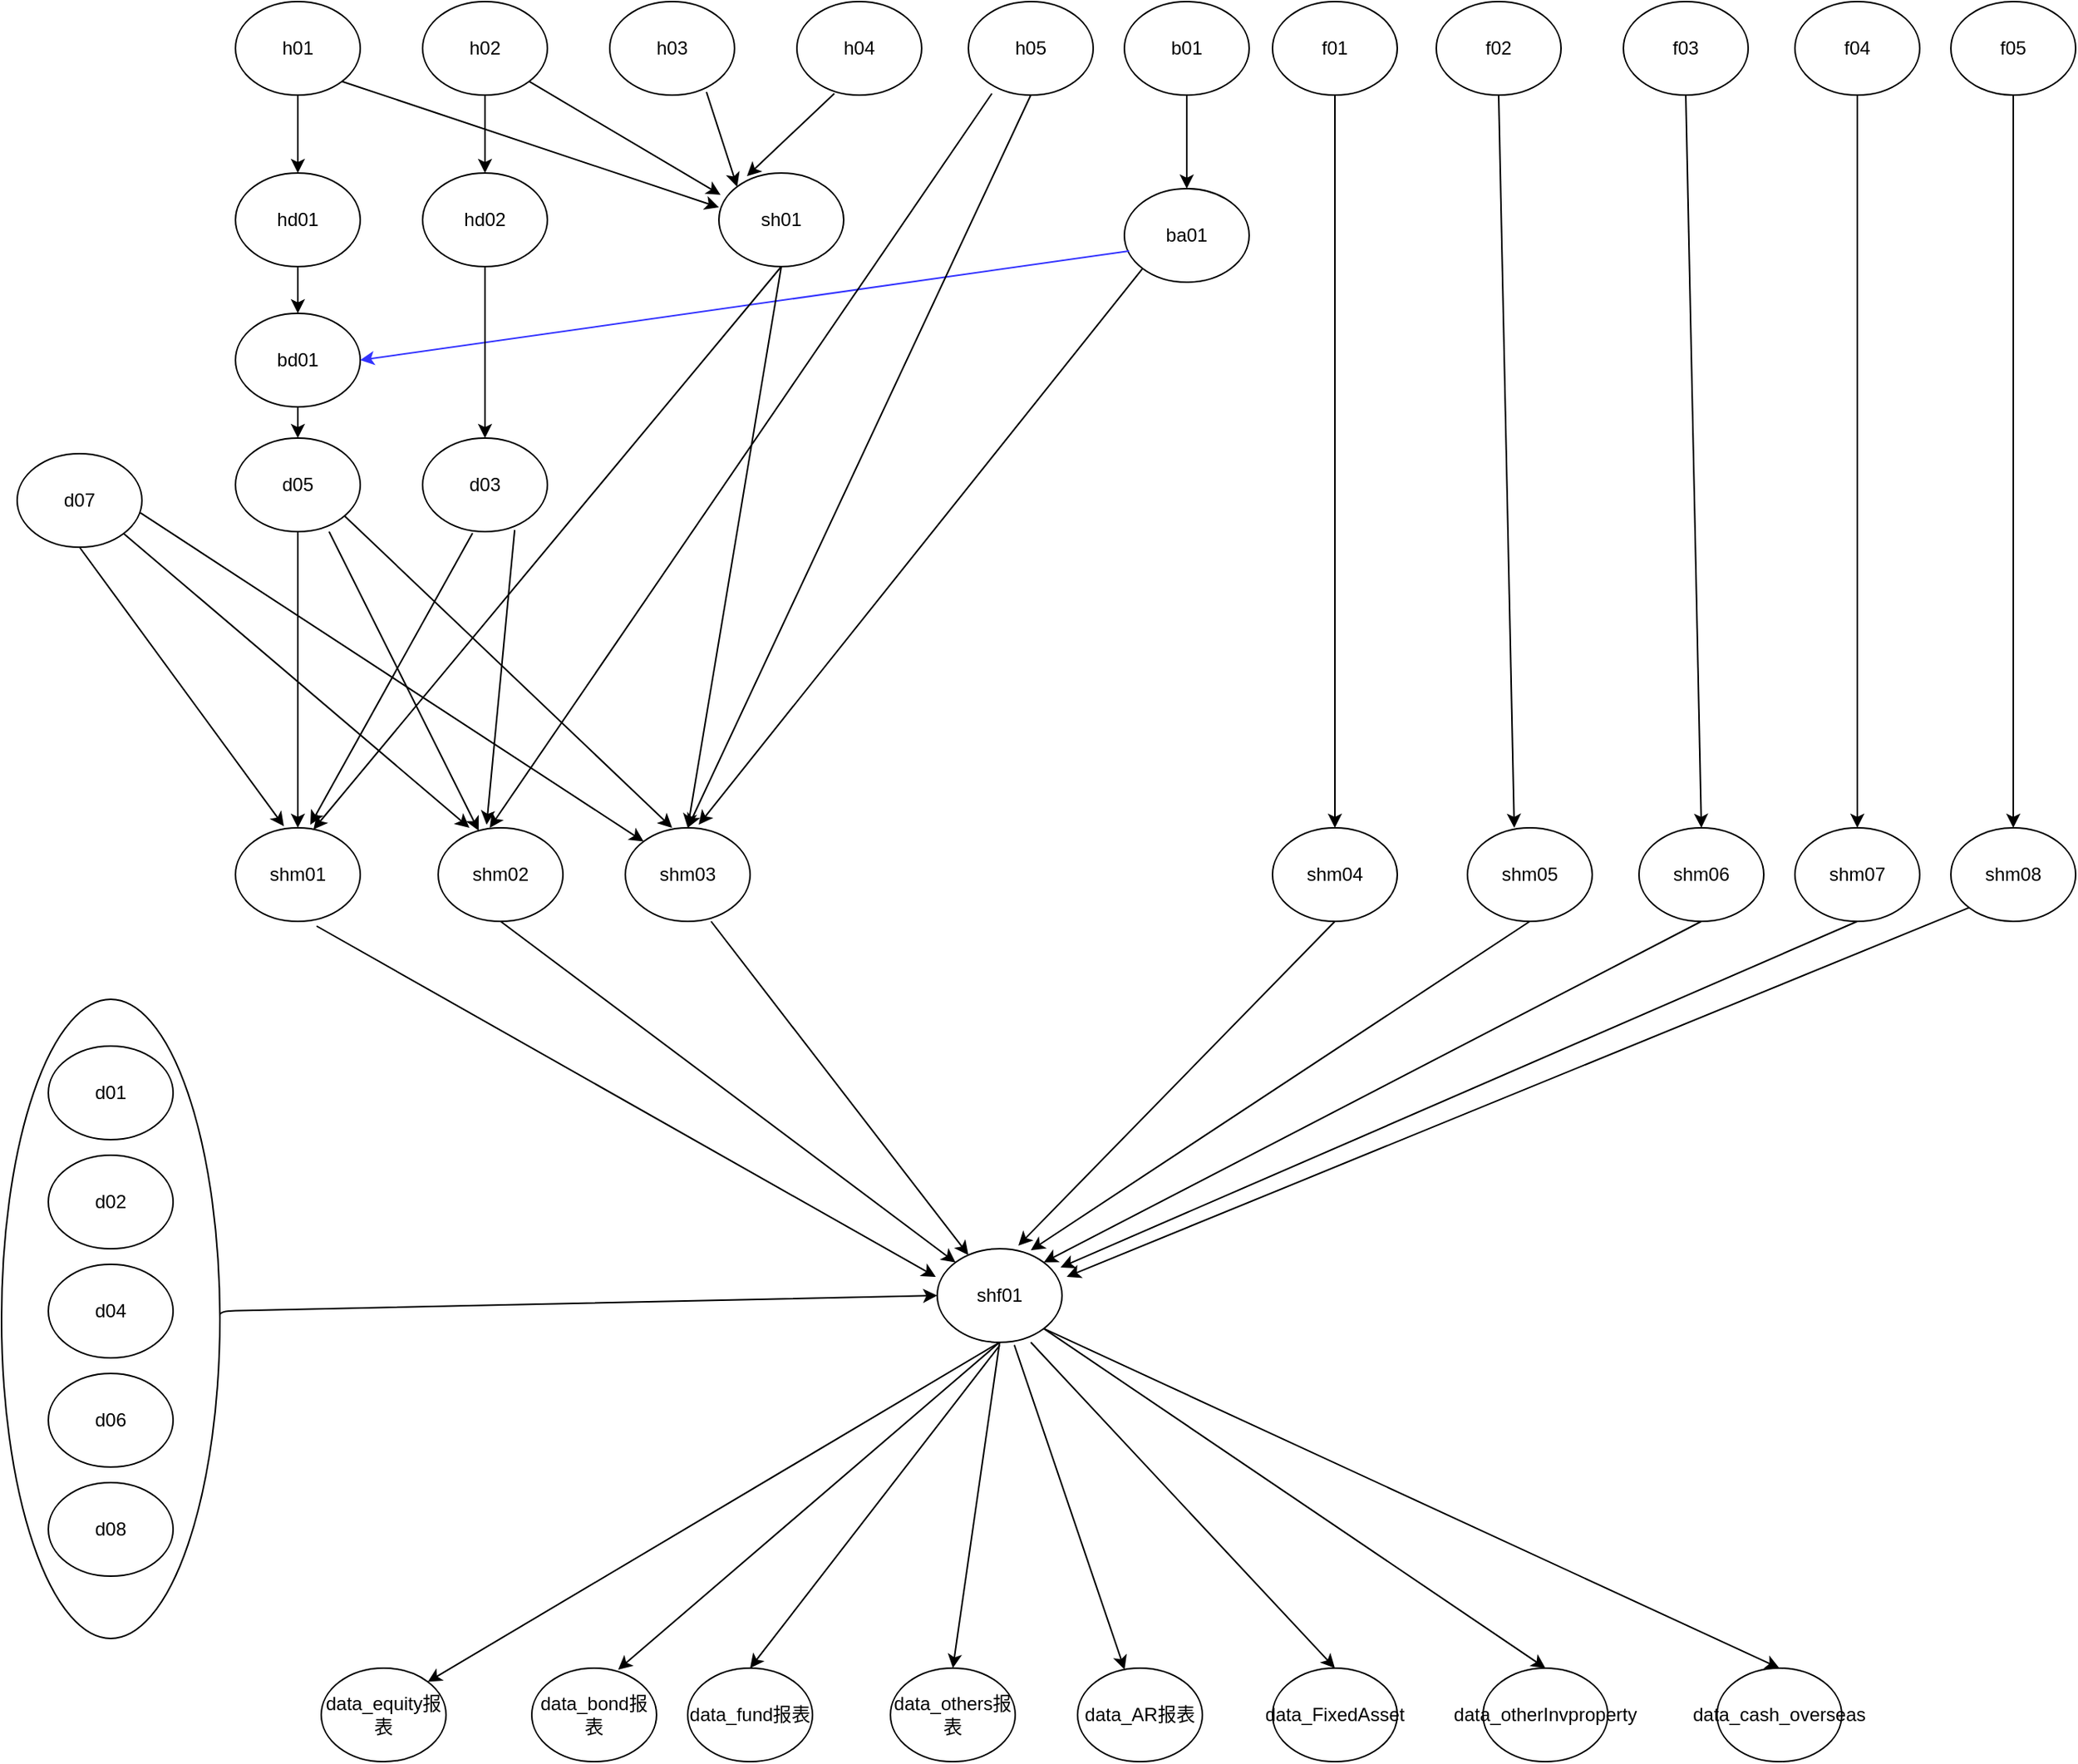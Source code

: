 <mxfile version="10.6.7" type="github"><diagram id="CE-nAmxv7aSpPfwxTt5X" name="Page-1"><mxGraphModel dx="2818" dy="1093" grid="1" gridSize="10" guides="1" tooltips="1" connect="1" arrows="1" fold="1" page="1" pageScale="1" pageWidth="827" pageHeight="1169" math="0" shadow="0"><root><mxCell id="0"/><mxCell id="1" parent="0"/><mxCell id="eKODtF2emk_onOJ8C8fp-1" value="" style="ellipse;whiteSpace=wrap;html=1;" vertex="1" parent="1"><mxGeometry x="-380" y="710" width="140" height="410" as="geometry"/></mxCell><mxCell id="vTBnJOC0n8OZ-84Smmaz-1" value="h04" style="ellipse;whiteSpace=wrap;html=1;" parent="1" vertex="1"><mxGeometry x="130" y="70" width="80" height="60" as="geometry"/></mxCell><mxCell id="vTBnJOC0n8OZ-84Smmaz-2" value="h01" style="ellipse;whiteSpace=wrap;html=1;" parent="1" vertex="1"><mxGeometry x="-230" y="70" width="80" height="60" as="geometry"/></mxCell><mxCell id="vTBnJOC0n8OZ-84Smmaz-3" value="h02" style="ellipse;whiteSpace=wrap;html=1;" parent="1" vertex="1"><mxGeometry x="-110" y="70" width="80" height="60" as="geometry"/></mxCell><mxCell id="vTBnJOC0n8OZ-84Smmaz-4" value="h03" style="ellipse;whiteSpace=wrap;html=1;" parent="1" vertex="1"><mxGeometry x="10" y="70" width="80" height="60" as="geometry"/></mxCell><mxCell id="vTBnJOC0n8OZ-84Smmaz-5" value="f04" style="ellipse;whiteSpace=wrap;html=1;" parent="1" vertex="1"><mxGeometry x="770" y="70" width="80" height="60" as="geometry"/></mxCell><mxCell id="vTBnJOC0n8OZ-84Smmaz-6" value="f03" style="ellipse;whiteSpace=wrap;html=1;" parent="1" vertex="1"><mxGeometry x="660" y="70" width="80" height="60" as="geometry"/></mxCell><mxCell id="vTBnJOC0n8OZ-84Smmaz-7" value="f02" style="ellipse;whiteSpace=wrap;html=1;" parent="1" vertex="1"><mxGeometry x="540" y="70" width="80" height="60" as="geometry"/></mxCell><mxCell id="vTBnJOC0n8OZ-84Smmaz-8" value="f01" style="ellipse;whiteSpace=wrap;html=1;" parent="1" vertex="1"><mxGeometry x="435" y="70" width="80" height="60" as="geometry"/></mxCell><mxCell id="vTBnJOC0n8OZ-84Smmaz-9" value="h05" style="ellipse;whiteSpace=wrap;html=1;" parent="1" vertex="1"><mxGeometry x="240" y="70" width="80" height="60" as="geometry"/></mxCell><mxCell id="--Qk28p9DSzuA7onRjqX-1" value="f05" style="ellipse;whiteSpace=wrap;html=1;" parent="1" vertex="1"><mxGeometry x="870" y="70" width="80" height="60" as="geometry"/></mxCell><mxCell id="--Qk28p9DSzuA7onRjqX-2" value="hd01" style="ellipse;whiteSpace=wrap;html=1;" parent="1" vertex="1"><mxGeometry x="-230" y="180" width="80" height="60" as="geometry"/></mxCell><mxCell id="--Qk28p9DSzuA7onRjqX-3" value="hd02" style="ellipse;whiteSpace=wrap;html=1;" parent="1" vertex="1"><mxGeometry x="-110" y="180" width="80" height="60" as="geometry"/></mxCell><mxCell id="--Qk28p9DSzuA7onRjqX-4" value="b01" style="ellipse;whiteSpace=wrap;html=1;" parent="1" vertex="1"><mxGeometry x="340" y="70" width="80" height="60" as="geometry"/></mxCell><mxCell id="--Qk28p9DSzuA7onRjqX-7" value="ba01" style="ellipse;whiteSpace=wrap;html=1;" parent="1" vertex="1"><mxGeometry x="340" y="190" width="80" height="60" as="geometry"/></mxCell><mxCell id="--Qk28p9DSzuA7onRjqX-8" value="shm05" style="ellipse;whiteSpace=wrap;html=1;" parent="1" vertex="1"><mxGeometry x="560" y="600" width="80" height="60" as="geometry"/></mxCell><mxCell id="--Qk28p9DSzuA7onRjqX-9" value="shm04" style="ellipse;whiteSpace=wrap;html=1;" parent="1" vertex="1"><mxGeometry x="435" y="600" width="80" height="60" as="geometry"/></mxCell><mxCell id="--Qk28p9DSzuA7onRjqX-10" value="shm03" style="ellipse;whiteSpace=wrap;html=1;" parent="1" vertex="1"><mxGeometry x="20" y="600" width="80" height="60" as="geometry"/></mxCell><mxCell id="--Qk28p9DSzuA7onRjqX-11" value="shm02" style="ellipse;whiteSpace=wrap;html=1;" parent="1" vertex="1"><mxGeometry x="-100" y="600" width="80" height="60" as="geometry"/></mxCell><mxCell id="--Qk28p9DSzuA7onRjqX-12" value="shm01" style="ellipse;whiteSpace=wrap;html=1;" parent="1" vertex="1"><mxGeometry x="-230" y="600" width="80" height="60" as="geometry"/></mxCell><mxCell id="--Qk28p9DSzuA7onRjqX-14" value="shm08" style="ellipse;whiteSpace=wrap;html=1;" parent="1" vertex="1"><mxGeometry x="870" y="600" width="80" height="60" as="geometry"/></mxCell><mxCell id="--Qk28p9DSzuA7onRjqX-15" value="shm07" style="ellipse;whiteSpace=wrap;html=1;" parent="1" vertex="1"><mxGeometry x="770" y="600" width="80" height="60" as="geometry"/></mxCell><mxCell id="--Qk28p9DSzuA7onRjqX-16" value="shm06" style="ellipse;whiteSpace=wrap;html=1;" parent="1" vertex="1"><mxGeometry x="670" y="600" width="80" height="60" as="geometry"/></mxCell><mxCell id="--Qk28p9DSzuA7onRjqX-17" value="shf01" style="ellipse;whiteSpace=wrap;html=1;" parent="1" vertex="1"><mxGeometry x="220" y="870" width="80" height="60" as="geometry"/></mxCell><mxCell id="--Qk28p9DSzuA7onRjqX-19" value="" style="endArrow=classic;html=1;exitX=0.5;exitY=1;exitDx=0;exitDy=0;" parent="1" source="vTBnJOC0n8OZ-84Smmaz-2" target="--Qk28p9DSzuA7onRjqX-2" edge="1"><mxGeometry width="50" height="50" relative="1" as="geometry"><mxPoint x="-230" y="740" as="sourcePoint"/><mxPoint x="-180" y="690" as="targetPoint"/></mxGeometry></mxCell><mxCell id="--Qk28p9DSzuA7onRjqX-20" value="" style="endArrow=classic;html=1;exitX=0.5;exitY=1;exitDx=0;exitDy=0;entryX=0.5;entryY=0;entryDx=0;entryDy=0;" parent="1" source="vTBnJOC0n8OZ-84Smmaz-3" target="--Qk28p9DSzuA7onRjqX-3" edge="1"><mxGeometry width="50" height="50" relative="1" as="geometry"><mxPoint x="-20" y="220" as="sourcePoint"/><mxPoint x="30" y="170" as="targetPoint"/></mxGeometry></mxCell><mxCell id="--Qk28p9DSzuA7onRjqX-27" value="" style="endArrow=classic;html=1;exitX=0.65;exitY=1.05;exitDx=0;exitDy=0;exitPerimeter=0;entryX=-0.012;entryY=0.3;entryDx=0;entryDy=0;entryPerimeter=0;" parent="1" source="--Qk28p9DSzuA7onRjqX-12" target="--Qk28p9DSzuA7onRjqX-17" edge="1"><mxGeometry width="50" height="50" relative="1" as="geometry"><mxPoint x="-230" y="740" as="sourcePoint"/><mxPoint x="-180" y="690" as="targetPoint"/></mxGeometry></mxCell><mxCell id="--Qk28p9DSzuA7onRjqX-28" value="" style="endArrow=classic;html=1;exitX=0.5;exitY=1;exitDx=0;exitDy=0;entryX=0;entryY=0;entryDx=0;entryDy=0;" parent="1" source="--Qk28p9DSzuA7onRjqX-11" target="--Qk28p9DSzuA7onRjqX-17" edge="1"><mxGeometry width="50" height="50" relative="1" as="geometry"><mxPoint x="-230" y="740" as="sourcePoint"/><mxPoint x="-180" y="690" as="targetPoint"/></mxGeometry></mxCell><mxCell id="--Qk28p9DSzuA7onRjqX-29" value="" style="endArrow=classic;html=1;" parent="1" target="--Qk28p9DSzuA7onRjqX-17" edge="1"><mxGeometry width="50" height="50" relative="1" as="geometry"><mxPoint x="75" y="660" as="sourcePoint"/><mxPoint x="-180" y="690" as="targetPoint"/></mxGeometry></mxCell><mxCell id="--Qk28p9DSzuA7onRjqX-34" value="d07" style="ellipse;whiteSpace=wrap;html=1;" parent="1" vertex="1"><mxGeometry x="-370" y="360" width="80" height="60" as="geometry"/></mxCell><mxCell id="--Qk28p9DSzuA7onRjqX-6" value="sh01" style="ellipse;whiteSpace=wrap;html=1;" parent="1" vertex="1"><mxGeometry x="80" y="180" width="80" height="60" as="geometry"/></mxCell><mxCell id="--Qk28p9DSzuA7onRjqX-5" value="bd01" style="ellipse;whiteSpace=wrap;html=1;" parent="1" vertex="1"><mxGeometry x="-230" y="270" width="80" height="60" as="geometry"/></mxCell><mxCell id="--Qk28p9DSzuA7onRjqX-55" value="d05" style="ellipse;whiteSpace=wrap;html=1;" parent="1" vertex="1"><mxGeometry x="-230" y="350" width="80" height="60" as="geometry"/></mxCell><mxCell id="--Qk28p9DSzuA7onRjqX-56" value="" style="endArrow=classic;html=1;exitX=0.5;exitY=1;exitDx=0;exitDy=0;" parent="1" source="--Qk28p9DSzuA7onRjqX-5" target="--Qk28p9DSzuA7onRjqX-55" edge="1"><mxGeometry width="50" height="50" relative="1" as="geometry"><mxPoint x="-340" y="740" as="sourcePoint"/><mxPoint x="-290" y="690" as="targetPoint"/></mxGeometry></mxCell><mxCell id="--Qk28p9DSzuA7onRjqX-57" value="d03" style="ellipse;whiteSpace=wrap;html=1;" parent="1" vertex="1"><mxGeometry x="-110" y="350" width="80" height="60" as="geometry"/></mxCell><mxCell id="--Qk28p9DSzuA7onRjqX-104" value="" style="endArrow=classic;html=1;exitX=0.5;exitY=1;exitDx=0;exitDy=0;entryX=0.388;entryY=-0.017;entryDx=0;entryDy=0;entryPerimeter=0;" parent="1" source="--Qk28p9DSzuA7onRjqX-34" target="--Qk28p9DSzuA7onRjqX-12" edge="1"><mxGeometry width="50" height="50" relative="1" as="geometry"><mxPoint x="-370" y="540" as="sourcePoint"/><mxPoint x="-200" y="590" as="targetPoint"/></mxGeometry></mxCell><mxCell id="--Qk28p9DSzuA7onRjqX-105" value="" style="endArrow=classic;html=1;exitX=1;exitY=1;exitDx=0;exitDy=0;entryX=0.25;entryY=0;entryDx=0;entryDy=0;entryPerimeter=0;" parent="1" source="--Qk28p9DSzuA7onRjqX-34" target="--Qk28p9DSzuA7onRjqX-11" edge="1"><mxGeometry width="50" height="50" relative="1" as="geometry"><mxPoint x="-240" y="490" as="sourcePoint"/><mxPoint x="-320" y="950" as="targetPoint"/></mxGeometry></mxCell><mxCell id="--Qk28p9DSzuA7onRjqX-106" value="" style="endArrow=classic;html=1;exitX=0.988;exitY=0.633;exitDx=0;exitDy=0;exitPerimeter=0;entryX=0;entryY=0;entryDx=0;entryDy=0;" parent="1" source="--Qk28p9DSzuA7onRjqX-34" target="--Qk28p9DSzuA7onRjqX-10" edge="1"><mxGeometry width="50" height="50" relative="1" as="geometry"><mxPoint x="-130" y="470" as="sourcePoint"/><mxPoint x="-320" y="950" as="targetPoint"/></mxGeometry></mxCell><mxCell id="--Qk28p9DSzuA7onRjqX-110" value="" style="endArrow=classic;html=1;exitX=0.5;exitY=1;exitDx=0;exitDy=0;entryX=0.5;entryY=0;entryDx=0;entryDy=0;" parent="1" source="--Qk28p9DSzuA7onRjqX-55" target="--Qk28p9DSzuA7onRjqX-12" edge="1"><mxGeometry width="50" height="50" relative="1" as="geometry"><mxPoint x="-230" y="550" as="sourcePoint"/><mxPoint x="-320" y="950" as="targetPoint"/></mxGeometry></mxCell><mxCell id="--Qk28p9DSzuA7onRjqX-111" value="" style="endArrow=classic;html=1;" parent="1" target="--Qk28p9DSzuA7onRjqX-11" edge="1"><mxGeometry width="50" height="50" relative="1" as="geometry"><mxPoint x="-170" y="410" as="sourcePoint"/><mxPoint x="-320" y="950" as="targetPoint"/></mxGeometry></mxCell><mxCell id="--Qk28p9DSzuA7onRjqX-112" value="" style="endArrow=classic;html=1;entryX=0.375;entryY=0;entryDx=0;entryDy=0;entryPerimeter=0;exitX=0.875;exitY=0.833;exitDx=0;exitDy=0;exitPerimeter=0;" parent="1" target="--Qk28p9DSzuA7onRjqX-10" edge="1" source="--Qk28p9DSzuA7onRjqX-55"><mxGeometry width="50" height="50" relative="1" as="geometry"><mxPoint x="-150" y="390" as="sourcePoint"/><mxPoint x="-320" y="950" as="targetPoint"/></mxGeometry></mxCell><mxCell id="--Qk28p9DSzuA7onRjqX-113" value="" style="endArrow=classic;html=1;exitX=0.4;exitY=1.017;exitDx=0;exitDy=0;exitPerimeter=0;entryX=0.6;entryY=-0.033;entryDx=0;entryDy=0;entryPerimeter=0;" parent="1" source="--Qk28p9DSzuA7onRjqX-57" target="--Qk28p9DSzuA7onRjqX-12" edge="1"><mxGeometry width="50" height="50" relative="1" as="geometry"><mxPoint x="-370" y="1000" as="sourcePoint"/><mxPoint x="-320" y="950" as="targetPoint"/></mxGeometry></mxCell><mxCell id="--Qk28p9DSzuA7onRjqX-116" value="" style="endArrow=classic;html=1;exitX=0.738;exitY=0.983;exitDx=0;exitDy=0;exitPerimeter=0;entryX=0.388;entryY=-0.033;entryDx=0;entryDy=0;entryPerimeter=0;" parent="1" source="--Qk28p9DSzuA7onRjqX-57" target="--Qk28p9DSzuA7onRjqX-11" edge="1"><mxGeometry width="50" height="50" relative="1" as="geometry"><mxPoint x="-370" y="1000" as="sourcePoint"/><mxPoint x="-320" y="950" as="targetPoint"/></mxGeometry></mxCell><mxCell id="--Qk28p9DSzuA7onRjqX-121" value="" style="endArrow=classic;html=1;exitX=0.038;exitY=0.667;exitDx=0;exitDy=0;exitPerimeter=0;entryX=1;entryY=0.5;entryDx=0;entryDy=0;strokeColor=#3333FF;" parent="1" source="--Qk28p9DSzuA7onRjqX-7" target="--Qk28p9DSzuA7onRjqX-5" edge="1"><mxGeometry width="50" height="50" relative="1" as="geometry"><mxPoint x="-20" y="440" as="sourcePoint"/><mxPoint x="-130" y="480" as="targetPoint"/><Array as="points"/></mxGeometry></mxCell><mxCell id="--Qk28p9DSzuA7onRjqX-126" value="d01" style="ellipse;whiteSpace=wrap;html=1;" parent="1" vertex="1"><mxGeometry x="-350" y="740" width="80" height="60" as="geometry"/></mxCell><mxCell id="--Qk28p9DSzuA7onRjqX-130" value="d04" style="ellipse;whiteSpace=wrap;html=1;" parent="1" vertex="1"><mxGeometry x="-350" y="880" width="80" height="60" as="geometry"/></mxCell><mxCell id="--Qk28p9DSzuA7onRjqX-131" value="d02" style="ellipse;whiteSpace=wrap;html=1;" parent="1" vertex="1"><mxGeometry x="-350" y="810" width="80" height="60" as="geometry"/></mxCell><mxCell id="--Qk28p9DSzuA7onRjqX-133" value="d06" style="ellipse;whiteSpace=wrap;html=1;" parent="1" vertex="1"><mxGeometry x="-350" y="950" width="80" height="60" as="geometry"/></mxCell><mxCell id="--Qk28p9DSzuA7onRjqX-134" value="d08" style="ellipse;whiteSpace=wrap;html=1;" parent="1" vertex="1"><mxGeometry x="-350" y="1020" width="80" height="60" as="geometry"/></mxCell><mxCell id="--Qk28p9DSzuA7onRjqX-141" value="data_equity报表" style="ellipse;whiteSpace=wrap;html=1;" parent="1" vertex="1"><mxGeometry x="-175" y="1139" width="80" height="60" as="geometry"/></mxCell><mxCell id="--Qk28p9DSzuA7onRjqX-142" value="data_bond报表" style="ellipse;whiteSpace=wrap;html=1;" parent="1" vertex="1"><mxGeometry x="-40" y="1139" width="80" height="60" as="geometry"/></mxCell><mxCell id="--Qk28p9DSzuA7onRjqX-143" value="data_fund报表" style="ellipse;whiteSpace=wrap;html=1;" parent="1" vertex="1"><mxGeometry x="60" y="1139" width="80" height="60" as="geometry"/></mxCell><mxCell id="--Qk28p9DSzuA7onRjqX-144" value="data_others报表" style="ellipse;whiteSpace=wrap;html=1;" parent="1" vertex="1"><mxGeometry x="190" y="1139" width="80" height="60" as="geometry"/></mxCell><mxCell id="--Qk28p9DSzuA7onRjqX-145" value="data_AR报表" style="ellipse;whiteSpace=wrap;html=1;" parent="1" vertex="1"><mxGeometry x="310" y="1139" width="80" height="60" as="geometry"/></mxCell><mxCell id="--Qk28p9DSzuA7onRjqX-146" value="data_FixedAsset" style="ellipse;whiteSpace=wrap;html=1;" parent="1" vertex="1"><mxGeometry x="435" y="1139" width="80" height="60" as="geometry"/></mxCell><mxCell id="--Qk28p9DSzuA7onRjqX-147" value="data_otherInvproperty" style="ellipse;whiteSpace=wrap;html=1;" parent="1" vertex="1"><mxGeometry x="570" y="1139" width="80" height="60" as="geometry"/></mxCell><mxCell id="--Qk28p9DSzuA7onRjqX-148" value="data_cash_overseas" style="ellipse;whiteSpace=wrap;html=1;" parent="1" vertex="1"><mxGeometry x="720" y="1139" width="80" height="60" as="geometry"/></mxCell><mxCell id="--Qk28p9DSzuA7onRjqX-149" value="" style="endArrow=classic;html=1;strokeColor=#000000;entryX=1;entryY=0;entryDx=0;entryDy=0;" parent="1" target="--Qk28p9DSzuA7onRjqX-141" edge="1"><mxGeometry width="50" height="50" relative="1" as="geometry"><mxPoint x="260" y="930" as="sourcePoint"/><mxPoint x="-320" y="1220" as="targetPoint"/></mxGeometry></mxCell><mxCell id="--Qk28p9DSzuA7onRjqX-151" value="" style="endArrow=classic;html=1;strokeColor=#000000;exitX=0.5;exitY=1;exitDx=0;exitDy=0;entryX=0.692;entryY=0.017;entryDx=0;entryDy=0;entryPerimeter=0;" parent="1" source="--Qk28p9DSzuA7onRjqX-17" target="--Qk28p9DSzuA7onRjqX-142" edge="1"><mxGeometry width="50" height="50" relative="1" as="geometry"><mxPoint x="-370" y="1270" as="sourcePoint"/><mxPoint x="-320" y="1220" as="targetPoint"/></mxGeometry></mxCell><mxCell id="--Qk28p9DSzuA7onRjqX-152" value="" style="endArrow=classic;html=1;strokeColor=#000000;entryX=0.5;entryY=0;entryDx=0;entryDy=0;" parent="1" target="--Qk28p9DSzuA7onRjqX-143" edge="1"><mxGeometry width="50" height="50" relative="1" as="geometry"><mxPoint x="260" y="932" as="sourcePoint"/><mxPoint x="-320" y="1220" as="targetPoint"/></mxGeometry></mxCell><mxCell id="--Qk28p9DSzuA7onRjqX-153" value="" style="endArrow=classic;html=1;strokeColor=#000000;exitX=0.5;exitY=1;exitDx=0;exitDy=0;entryX=0.5;entryY=0;entryDx=0;entryDy=0;" parent="1" source="--Qk28p9DSzuA7onRjqX-17" target="--Qk28p9DSzuA7onRjqX-144" edge="1"><mxGeometry width="50" height="50" relative="1" as="geometry"><mxPoint x="-370" y="1270" as="sourcePoint"/><mxPoint x="-320" y="1220" as="targetPoint"/></mxGeometry></mxCell><mxCell id="--Qk28p9DSzuA7onRjqX-154" value="" style="endArrow=classic;html=1;strokeColor=#000000;exitX=0.618;exitY=1.029;exitDx=0;exitDy=0;exitPerimeter=0;" parent="1" source="--Qk28p9DSzuA7onRjqX-17" target="--Qk28p9DSzuA7onRjqX-145" edge="1"><mxGeometry width="50" height="50" relative="1" as="geometry"><mxPoint x="-370" y="1270" as="sourcePoint"/><mxPoint x="-320" y="1220" as="targetPoint"/></mxGeometry></mxCell><mxCell id="--Qk28p9DSzuA7onRjqX-155" value="" style="endArrow=classic;html=1;strokeColor=#000000;exitX=0.75;exitY=1;exitDx=0;exitDy=0;exitPerimeter=0;entryX=0.5;entryY=0;entryDx=0;entryDy=0;" parent="1" source="--Qk28p9DSzuA7onRjqX-17" target="--Qk28p9DSzuA7onRjqX-146" edge="1"><mxGeometry width="50" height="50" relative="1" as="geometry"><mxPoint x="-370" y="1270" as="sourcePoint"/><mxPoint x="-320" y="1220" as="targetPoint"/></mxGeometry></mxCell><mxCell id="--Qk28p9DSzuA7onRjqX-156" value="" style="endArrow=classic;html=1;strokeColor=#000000;exitX=1;exitY=1;exitDx=0;exitDy=0;entryX=0.5;entryY=0;entryDx=0;entryDy=0;" parent="1" source="--Qk28p9DSzuA7onRjqX-17" target="--Qk28p9DSzuA7onRjqX-147" edge="1"><mxGeometry width="50" height="50" relative="1" as="geometry"><mxPoint x="-370" y="1270" as="sourcePoint"/><mxPoint x="-320" y="1220" as="targetPoint"/></mxGeometry></mxCell><mxCell id="--Qk28p9DSzuA7onRjqX-157" value="" style="endArrow=classic;html=1;strokeColor=#000000;exitX=1;exitY=1;exitDx=0;exitDy=0;entryX=0.5;entryY=0;entryDx=0;entryDy=0;" parent="1" source="--Qk28p9DSzuA7onRjqX-17" target="--Qk28p9DSzuA7onRjqX-148" edge="1"><mxGeometry width="50" height="50" relative="1" as="geometry"><mxPoint x="-370" y="1270" as="sourcePoint"/><mxPoint x="-320" y="1220" as="targetPoint"/></mxGeometry></mxCell><mxCell id="eKODtF2emk_onOJ8C8fp-2" value="" style="endArrow=classic;html=1;exitX=0.5;exitY=1;exitDx=0;exitDy=0;entryX=0.5;entryY=0;entryDx=0;entryDy=0;" edge="1" parent="1" source="--Qk28p9DSzuA7onRjqX-3" target="--Qk28p9DSzuA7onRjqX-57"><mxGeometry width="50" height="50" relative="1" as="geometry"><mxPoint x="-110" y="840" as="sourcePoint"/><mxPoint x="-150" y="920" as="targetPoint"/></mxGeometry></mxCell><mxCell id="eKODtF2emk_onOJ8C8fp-3" value="" style="endArrow=classic;html=1;exitX=0.5;exitY=1;exitDx=0;exitDy=0;" edge="1" parent="1" source="--Qk28p9DSzuA7onRjqX-2"><mxGeometry width="50" height="50" relative="1" as="geometry"><mxPoint x="-490" y="880" as="sourcePoint"/><mxPoint x="-190" y="270" as="targetPoint"/></mxGeometry></mxCell><mxCell id="eKODtF2emk_onOJ8C8fp-4" value="" style="endArrow=classic;html=1;exitX=0.5;exitY=1;exitDx=0;exitDy=0;entryX=0.5;entryY=0;entryDx=0;entryDy=0;" edge="1" parent="1" source="--Qk28p9DSzuA7onRjqX-4" target="--Qk28p9DSzuA7onRjqX-7"><mxGeometry width="50" height="50" relative="1" as="geometry"><mxPoint x="330" y="240" as="sourcePoint"/><mxPoint x="390" y="440" as="targetPoint"/></mxGeometry></mxCell><mxCell id="eKODtF2emk_onOJ8C8fp-5" value="" style="endArrow=classic;html=1;exitX=1;exitY=1;exitDx=0;exitDy=0;entryX=0;entryY=0.367;entryDx=0;entryDy=0;entryPerimeter=0;" edge="1" parent="1" source="vTBnJOC0n8OZ-84Smmaz-2" target="--Qk28p9DSzuA7onRjqX-6"><mxGeometry width="50" height="50" relative="1" as="geometry"><mxPoint x="150" y="350" as="sourcePoint"/><mxPoint x="200" y="300" as="targetPoint"/></mxGeometry></mxCell><mxCell id="eKODtF2emk_onOJ8C8fp-6" value="" style="endArrow=classic;html=1;exitX=1;exitY=1;exitDx=0;exitDy=0;entryX=0.013;entryY=0.233;entryDx=0;entryDy=0;entryPerimeter=0;" edge="1" parent="1" source="vTBnJOC0n8OZ-84Smmaz-3" target="--Qk28p9DSzuA7onRjqX-6"><mxGeometry width="50" height="50" relative="1" as="geometry"><mxPoint x="80" y="190" as="sourcePoint"/><mxPoint x="130" y="140" as="targetPoint"/></mxGeometry></mxCell><mxCell id="eKODtF2emk_onOJ8C8fp-7" value="" style="endArrow=classic;html=1;exitX=0.775;exitY=0.967;exitDx=0;exitDy=0;exitPerimeter=0;entryX=0;entryY=0;entryDx=0;entryDy=0;" edge="1" parent="1" source="vTBnJOC0n8OZ-84Smmaz-4" target="--Qk28p9DSzuA7onRjqX-6"><mxGeometry width="50" height="50" relative="1" as="geometry"><mxPoint x="200" y="210" as="sourcePoint"/><mxPoint x="250" y="160" as="targetPoint"/></mxGeometry></mxCell><mxCell id="eKODtF2emk_onOJ8C8fp-8" value="" style="endArrow=classic;html=1;exitX=0.3;exitY=0.983;exitDx=0;exitDy=0;exitPerimeter=0;entryX=0.225;entryY=0.033;entryDx=0;entryDy=0;entryPerimeter=0;" edge="1" parent="1" source="vTBnJOC0n8OZ-84Smmaz-1" target="--Qk28p9DSzuA7onRjqX-6"><mxGeometry width="50" height="50" relative="1" as="geometry"><mxPoint x="120" y="220" as="sourcePoint"/><mxPoint x="170" y="170" as="targetPoint"/></mxGeometry></mxCell><mxCell id="eKODtF2emk_onOJ8C8fp-9" value="" style="endArrow=classic;html=1;exitX=0.5;exitY=1;exitDx=0;exitDy=0;entryX=0.625;entryY=0.017;entryDx=0;entryDy=0;entryPerimeter=0;" edge="1" parent="1" source="--Qk28p9DSzuA7onRjqX-6" target="--Qk28p9DSzuA7onRjqX-12"><mxGeometry width="50" height="50" relative="1" as="geometry"><mxPoint y="470" as="sourcePoint"/><mxPoint x="50" y="420" as="targetPoint"/></mxGeometry></mxCell><mxCell id="eKODtF2emk_onOJ8C8fp-10" value="" style="endArrow=classic;html=1;entryX=0.5;entryY=0;entryDx=0;entryDy=0;" edge="1" parent="1" target="--Qk28p9DSzuA7onRjqX-10"><mxGeometry width="50" height="50" relative="1" as="geometry"><mxPoint x="120" y="240" as="sourcePoint"/><mxPoint x="50" y="600" as="targetPoint"/></mxGeometry></mxCell><mxCell id="eKODtF2emk_onOJ8C8fp-11" value="" style="endArrow=classic;html=1;exitX=0;exitY=1;exitDx=0;exitDy=0;entryX=0.588;entryY=-0.033;entryDx=0;entryDy=0;entryPerimeter=0;" edge="1" parent="1" source="--Qk28p9DSzuA7onRjqX-7" target="--Qk28p9DSzuA7onRjqX-10"><mxGeometry width="50" height="50" relative="1" as="geometry"><mxPoint x="210" y="500" as="sourcePoint"/><mxPoint x="260" y="450" as="targetPoint"/></mxGeometry></mxCell><mxCell id="eKODtF2emk_onOJ8C8fp-12" value="" style="endArrow=classic;html=1;exitX=0.5;exitY=1;exitDx=0;exitDy=0;entryX=0.5;entryY=0;entryDx=0;entryDy=0;" edge="1" parent="1" source="vTBnJOC0n8OZ-84Smmaz-9" target="--Qk28p9DSzuA7onRjqX-10"><mxGeometry width="50" height="50" relative="1" as="geometry"><mxPoint x="160" y="410" as="sourcePoint"/><mxPoint x="210" y="360" as="targetPoint"/></mxGeometry></mxCell><mxCell id="eKODtF2emk_onOJ8C8fp-14" value="" style="endArrow=classic;html=1;exitX=0.188;exitY=0.983;exitDx=0;exitDy=0;exitPerimeter=0;entryX=0.413;entryY=0;entryDx=0;entryDy=0;entryPerimeter=0;" edge="1" parent="1" source="vTBnJOC0n8OZ-84Smmaz-9" target="--Qk28p9DSzuA7onRjqX-11"><mxGeometry width="50" height="50" relative="1" as="geometry"><mxPoint x="20" y="530" as="sourcePoint"/><mxPoint x="70" y="480" as="targetPoint"/></mxGeometry></mxCell><mxCell id="eKODtF2emk_onOJ8C8fp-15" value="" style="endArrow=classic;html=1;exitX=0.5;exitY=1;exitDx=0;exitDy=0;entryX=0.65;entryY=-0.033;entryDx=0;entryDy=0;entryPerimeter=0;" edge="1" parent="1" source="--Qk28p9DSzuA7onRjqX-9" target="--Qk28p9DSzuA7onRjqX-17"><mxGeometry width="50" height="50" relative="1" as="geometry"><mxPoint x="300" y="770" as="sourcePoint"/><mxPoint x="350" y="720" as="targetPoint"/></mxGeometry></mxCell><mxCell id="eKODtF2emk_onOJ8C8fp-16" value="" style="endArrow=classic;html=1;exitX=0.5;exitY=1;exitDx=0;exitDy=0;" edge="1" parent="1" source="--Qk28p9DSzuA7onRjqX-8"><mxGeometry width="50" height="50" relative="1" as="geometry"><mxPoint x="460" y="890" as="sourcePoint"/><mxPoint x="280" y="871" as="targetPoint"/></mxGeometry></mxCell><mxCell id="eKODtF2emk_onOJ8C8fp-17" value="" style="endArrow=classic;html=1;exitX=0.5;exitY=1;exitDx=0;exitDy=0;entryX=1;entryY=0;entryDx=0;entryDy=0;" edge="1" parent="1" source="--Qk28p9DSzuA7onRjqX-16" target="--Qk28p9DSzuA7onRjqX-17"><mxGeometry width="50" height="50" relative="1" as="geometry"><mxPoint x="560" y="830" as="sourcePoint"/><mxPoint x="610" y="780" as="targetPoint"/></mxGeometry></mxCell><mxCell id="eKODtF2emk_onOJ8C8fp-18" value="" style="endArrow=classic;html=1;exitX=0.5;exitY=1;exitDx=0;exitDy=0;entryX=0.988;entryY=0.2;entryDx=0;entryDy=0;entryPerimeter=0;" edge="1" parent="1" source="--Qk28p9DSzuA7onRjqX-15" target="--Qk28p9DSzuA7onRjqX-17"><mxGeometry width="50" height="50" relative="1" as="geometry"><mxPoint x="-380" y="1270" as="sourcePoint"/><mxPoint x="-330" y="1220" as="targetPoint"/></mxGeometry></mxCell><mxCell id="eKODtF2emk_onOJ8C8fp-19" value="" style="endArrow=classic;html=1;exitX=0;exitY=1;exitDx=0;exitDy=0;entryX=1.038;entryY=0.3;entryDx=0;entryDy=0;entryPerimeter=0;" edge="1" parent="1" source="--Qk28p9DSzuA7onRjqX-14" target="--Qk28p9DSzuA7onRjqX-17"><mxGeometry width="50" height="50" relative="1" as="geometry"><mxPoint x="600" y="950" as="sourcePoint"/><mxPoint x="650" y="900" as="targetPoint"/></mxGeometry></mxCell><mxCell id="eKODtF2emk_onOJ8C8fp-20" value="" style="endArrow=classic;html=1;exitX=1;exitY=0.5;exitDx=0;exitDy=0;entryX=0;entryY=0.5;entryDx=0;entryDy=0;" edge="1" parent="1" source="eKODtF2emk_onOJ8C8fp-1" target="--Qk28p9DSzuA7onRjqX-17"><mxGeometry width="50" height="50" relative="1" as="geometry"><mxPoint x="-380" y="1270" as="sourcePoint"/><mxPoint x="-330" y="1220" as="targetPoint"/><Array as="points"><mxPoint x="-240" y="910"/></Array></mxGeometry></mxCell><mxCell id="eKODtF2emk_onOJ8C8fp-21" value="" style="endArrow=classic;html=1;exitX=0.5;exitY=1;exitDx=0;exitDy=0;entryX=0.5;entryY=0;entryDx=0;entryDy=0;" edge="1" parent="1" source="vTBnJOC0n8OZ-84Smmaz-8" target="--Qk28p9DSzuA7onRjqX-9"><mxGeometry width="50" height="50" relative="1" as="geometry"><mxPoint x="600" y="320" as="sourcePoint"/><mxPoint x="650" y="270" as="targetPoint"/></mxGeometry></mxCell><mxCell id="eKODtF2emk_onOJ8C8fp-22" value="" style="endArrow=classic;html=1;exitX=0.5;exitY=1;exitDx=0;exitDy=0;" edge="1" parent="1" source="vTBnJOC0n8OZ-84Smmaz-7"><mxGeometry width="50" height="50" relative="1" as="geometry"><mxPoint x="580" y="140" as="sourcePoint"/><mxPoint x="590" y="600" as="targetPoint"/></mxGeometry></mxCell><mxCell id="eKODtF2emk_onOJ8C8fp-23" value="" style="endArrow=classic;html=1;exitX=0.5;exitY=1;exitDx=0;exitDy=0;entryX=0.5;entryY=0;entryDx=0;entryDy=0;" edge="1" parent="1" source="vTBnJOC0n8OZ-84Smmaz-6" target="--Qk28p9DSzuA7onRjqX-16"><mxGeometry width="50" height="50" relative="1" as="geometry"><mxPoint x="630" y="390" as="sourcePoint"/><mxPoint x="680" y="340" as="targetPoint"/></mxGeometry></mxCell><mxCell id="eKODtF2emk_onOJ8C8fp-24" value="" style="endArrow=classic;html=1;exitX=0.5;exitY=1;exitDx=0;exitDy=0;entryX=0.5;entryY=0;entryDx=0;entryDy=0;" edge="1" parent="1" source="vTBnJOC0n8OZ-84Smmaz-5" target="--Qk28p9DSzuA7onRjqX-15"><mxGeometry width="50" height="50" relative="1" as="geometry"><mxPoint x="880" y="480" as="sourcePoint"/><mxPoint x="930" y="430" as="targetPoint"/></mxGeometry></mxCell><mxCell id="eKODtF2emk_onOJ8C8fp-25" value="" style="endArrow=classic;html=1;exitX=0.5;exitY=1;exitDx=0;exitDy=0;entryX=0.5;entryY=0;entryDx=0;entryDy=0;" edge="1" parent="1" source="--Qk28p9DSzuA7onRjqX-1" target="--Qk28p9DSzuA7onRjqX-14"><mxGeometry width="50" height="50" relative="1" as="geometry"><mxPoint x="940" y="520" as="sourcePoint"/><mxPoint x="990" y="470" as="targetPoint"/></mxGeometry></mxCell></root></mxGraphModel></diagram></mxfile>